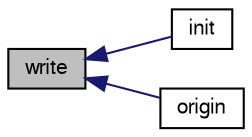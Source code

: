 digraph "write"
{
  bgcolor="transparent";
  edge [fontname="FreeSans",fontsize="10",labelfontname="FreeSans",labelfontsize="10"];
  node [fontname="FreeSans",fontsize="10",shape=record];
  rankdir="LR";
  Node3005 [label="write",height=0.2,width=0.4,color="black", fillcolor="grey75", style="filled", fontcolor="black"];
  Node3005 -> Node3006 [dir="back",color="midnightblue",fontsize="10",style="solid",fontname="FreeSans"];
  Node3006 [label="init",height=0.2,width=0.4,color="black",URL="$a25010.html#a92073d939928f78b4df907700e58b486",tooltip="Init from dictionary. "];
  Node3005 -> Node3007 [dir="back",color="midnightblue",fontsize="10",style="solid",fontname="FreeSans"];
  Node3007 [label="origin",height=0.2,width=0.4,color="black",URL="$a25010.html#a845412c810c955840b576c707e20bcb9",tooltip="Edit access to origin. "];
}
